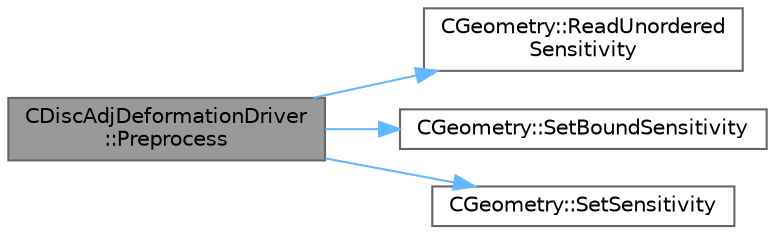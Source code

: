 digraph "CDiscAdjDeformationDriver::Preprocess"
{
 // LATEX_PDF_SIZE
  bgcolor="transparent";
  edge [fontname=Helvetica,fontsize=10,labelfontname=Helvetica,labelfontsize=10];
  node [fontname=Helvetica,fontsize=10,shape=box,height=0.2,width=0.4];
  rankdir="LR";
  Node1 [id="Node000001",label="CDiscAdjDeformationDriver\l::Preprocess",height=0.2,width=0.4,color="gray40", fillcolor="grey60", style="filled", fontcolor="black",tooltip="Preprocess the driver data (includes solution allocation and initialization)."];
  Node1 -> Node2 [id="edge1_Node000001_Node000002",color="steelblue1",style="solid",tooltip=" "];
  Node2 [id="Node000002",label="CGeometry::ReadUnordered\lSensitivity",height=0.2,width=0.4,color="grey40", fillcolor="white", style="filled",URL="$classCGeometry.html#adcb198c473829fcdc4f1036e21042f68",tooltip="A virtual member."];
  Node1 -> Node3 [id="edge2_Node000001_Node000003",color="steelblue1",style="solid",tooltip=" "];
  Node3 [id="Node000003",label="CGeometry::SetBoundSensitivity",height=0.2,width=0.4,color="grey40", fillcolor="white", style="filled",URL="$classCGeometry.html#a794fdb2819076f572b1f7c88963375b1",tooltip="A virtual member."];
  Node1 -> Node4 [id="edge3_Node000001_Node000004",color="steelblue1",style="solid",tooltip=" "];
  Node4 [id="Node000004",label="CGeometry::SetSensitivity",height=0.2,width=0.4,color="grey40", fillcolor="white", style="filled",URL="$classCGeometry.html#a30a8e4afd91fd0059a57b94461f23e35",tooltip="A virtual member."];
}
